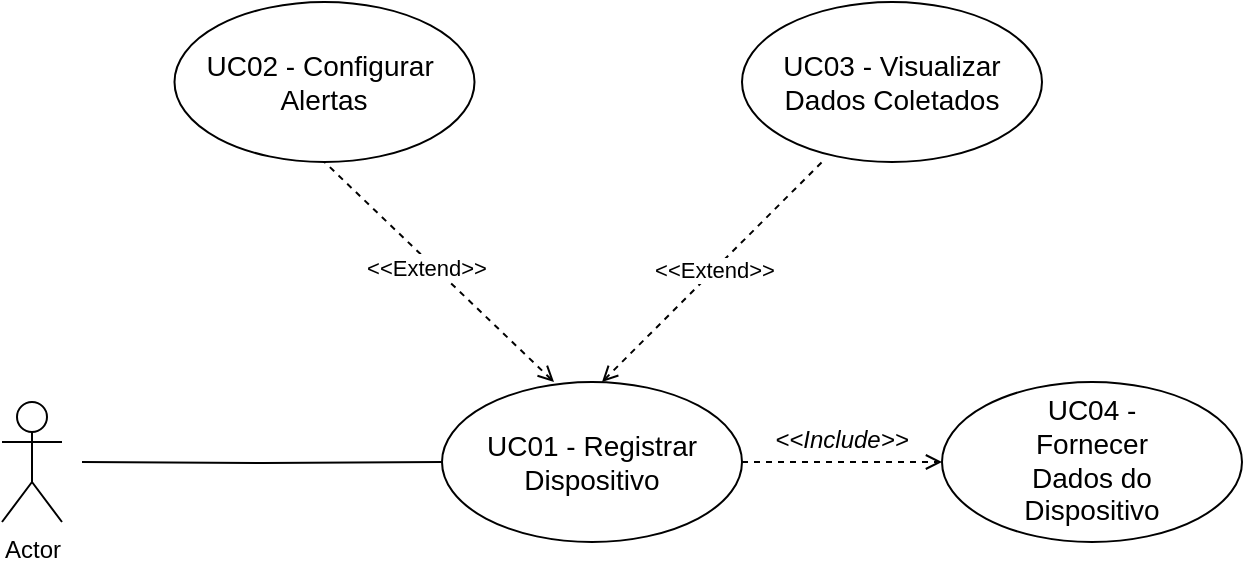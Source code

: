 <mxfile version="22.0.8" type="github">
  <diagram id="C5RBs43oDa-KdzZeNtuy" name="Page-1">
    <mxGraphModel dx="1009" dy="591" grid="1" gridSize="10" guides="1" tooltips="1" connect="1" arrows="1" fold="1" page="1" pageScale="1" pageWidth="827" pageHeight="1169" math="0" shadow="0">
      <root>
        <mxCell id="WIyWlLk6GJQsqaUBKTNV-0" />
        <mxCell id="WIyWlLk6GJQsqaUBKTNV-1" parent="WIyWlLk6GJQsqaUBKTNV-0" />
        <mxCell id="muJ2ehn9oulYkWGaMhxv-5" value="" style="edgeStyle=orthogonalEdgeStyle;rounded=0;orthogonalLoop=1;jettySize=auto;html=1;endArrow=open;endFill=0;dashed=1;" parent="WIyWlLk6GJQsqaUBKTNV-1" source="OZ7Lz4BIXzkwk9HNyENz-0" target="muJ2ehn9oulYkWGaMhxv-4" edge="1">
          <mxGeometry relative="1" as="geometry" />
        </mxCell>
        <mxCell id="OZ7Lz4BIXzkwk9HNyENz-0" value="" style="ellipse;whiteSpace=wrap;html=1;" parent="WIyWlLk6GJQsqaUBKTNV-1" vertex="1">
          <mxGeometry x="450" y="360" width="150" height="80" as="geometry" />
        </mxCell>
        <mxCell id="muJ2ehn9oulYkWGaMhxv-0" style="edgeStyle=orthogonalEdgeStyle;rounded=0;orthogonalLoop=1;jettySize=auto;html=1;entryX=0;entryY=0.5;entryDx=0;entryDy=0;endArrow=none;endFill=0;" parent="WIyWlLk6GJQsqaUBKTNV-1" target="OZ7Lz4BIXzkwk9HNyENz-0" edge="1">
          <mxGeometry relative="1" as="geometry">
            <mxPoint x="420" y="400" as="targetPoint" />
            <mxPoint x="270" y="400" as="sourcePoint" />
          </mxGeometry>
        </mxCell>
        <mxCell id="OZ7Lz4BIXzkwk9HNyENz-1" value="Actor" style="shape=umlActor;verticalLabelPosition=bottom;verticalAlign=top;html=1;outlineConnect=0;" parent="WIyWlLk6GJQsqaUBKTNV-1" vertex="1">
          <mxGeometry x="230" y="370" width="30" height="60" as="geometry" />
        </mxCell>
        <mxCell id="muJ2ehn9oulYkWGaMhxv-1" value="UC01 - Registrar Dispositivo" style="text;html=1;strokeColor=none;fillColor=none;align=center;verticalAlign=middle;whiteSpace=wrap;rounded=0;fontStyle=0;fontSize=14;" parent="WIyWlLk6GJQsqaUBKTNV-1" vertex="1">
          <mxGeometry x="466.25" y="373.75" width="117.5" height="52.5" as="geometry" />
        </mxCell>
        <mxCell id="muJ2ehn9oulYkWGaMhxv-4" value="" style="ellipse;whiteSpace=wrap;html=1;fontSize=16;" parent="WIyWlLk6GJQsqaUBKTNV-1" vertex="1">
          <mxGeometry x="700" y="360" width="150" height="80" as="geometry" />
        </mxCell>
        <mxCell id="muJ2ehn9oulYkWGaMhxv-6" value="&amp;lt;&amp;lt;Include&amp;gt;&amp;gt;" style="text;html=1;strokeColor=none;fillColor=none;align=center;verticalAlign=middle;whiteSpace=wrap;rounded=0;fontStyle=2" parent="WIyWlLk6GJQsqaUBKTNV-1" vertex="1">
          <mxGeometry x="620" y="373.75" width="60" height="30" as="geometry" />
        </mxCell>
        <mxCell id="muJ2ehn9oulYkWGaMhxv-8" value="UC04 - Fornecer Dados do Dispositivo" style="text;html=1;strokeColor=none;fillColor=none;align=center;verticalAlign=middle;whiteSpace=wrap;rounded=0;fontSize=14;" parent="WIyWlLk6GJQsqaUBKTNV-1" vertex="1">
          <mxGeometry x="745" y="387.5" width="60" height="22.5" as="geometry" />
        </mxCell>
        <mxCell id="muJ2ehn9oulYkWGaMhxv-11" value="UC03 - Visualizar Dados Coletados" style="ellipse;whiteSpace=wrap;html=1;fontSize=14;" parent="WIyWlLk6GJQsqaUBKTNV-1" vertex="1">
          <mxGeometry x="600" y="170" width="150" height="80" as="geometry" />
        </mxCell>
        <mxCell id="muJ2ehn9oulYkWGaMhxv-14" value="" style="endArrow=none;dashed=1;html=1;rounded=0;startArrow=open;startFill=0;" parent="WIyWlLk6GJQsqaUBKTNV-1" edge="1">
          <mxGeometry width="50" height="50" relative="1" as="geometry">
            <mxPoint x="530" y="360" as="sourcePoint" />
            <mxPoint x="640" y="250" as="targetPoint" />
          </mxGeometry>
        </mxCell>
        <mxCell id="muJ2ehn9oulYkWGaMhxv-23" value="&amp;lt;&amp;lt;Extend&amp;gt;&amp;gt;" style="edgeLabel;html=1;align=center;verticalAlign=middle;resizable=0;points=[];" parent="muJ2ehn9oulYkWGaMhxv-14" vertex="1" connectable="0">
          <mxGeometry x="0.009" y="1" relative="1" as="geometry">
            <mxPoint x="1" as="offset" />
          </mxGeometry>
        </mxCell>
        <mxCell id="muJ2ehn9oulYkWGaMhxv-16" value="" style="endArrow=none;dashed=1;html=1;rounded=0;startArrow=open;startFill=0;entryX=0.5;entryY=1;entryDx=0;entryDy=0;" parent="WIyWlLk6GJQsqaUBKTNV-1" target="muJ2ehn9oulYkWGaMhxv-17" edge="1">
          <mxGeometry width="50" height="50" relative="1" as="geometry">
            <mxPoint x="506" y="360" as="sourcePoint" />
            <mxPoint x="390" y="250" as="targetPoint" />
          </mxGeometry>
        </mxCell>
        <mxCell id="muJ2ehn9oulYkWGaMhxv-20" value="Text" style="edgeLabel;html=1;align=center;verticalAlign=middle;resizable=0;points=[];" parent="muJ2ehn9oulYkWGaMhxv-16" vertex="1" connectable="0">
          <mxGeometry x="0.107" y="4" relative="1" as="geometry">
            <mxPoint as="offset" />
          </mxGeometry>
        </mxCell>
        <mxCell id="muJ2ehn9oulYkWGaMhxv-21" value="&amp;lt;&amp;lt;Extend&amp;gt;&amp;gt;" style="edgeLabel;html=1;align=center;verticalAlign=middle;resizable=0;points=[];" parent="muJ2ehn9oulYkWGaMhxv-16" vertex="1" connectable="0">
          <mxGeometry x="0.089" y="3" relative="1" as="geometry">
            <mxPoint as="offset" />
          </mxGeometry>
        </mxCell>
        <mxCell id="muJ2ehn9oulYkWGaMhxv-17" value="UC02 - Configurar&amp;nbsp; Alertas" style="ellipse;whiteSpace=wrap;html=1;fontSize=14;" parent="WIyWlLk6GJQsqaUBKTNV-1" vertex="1">
          <mxGeometry x="316.25" y="170" width="150" height="80" as="geometry" />
        </mxCell>
      </root>
    </mxGraphModel>
  </diagram>
</mxfile>

